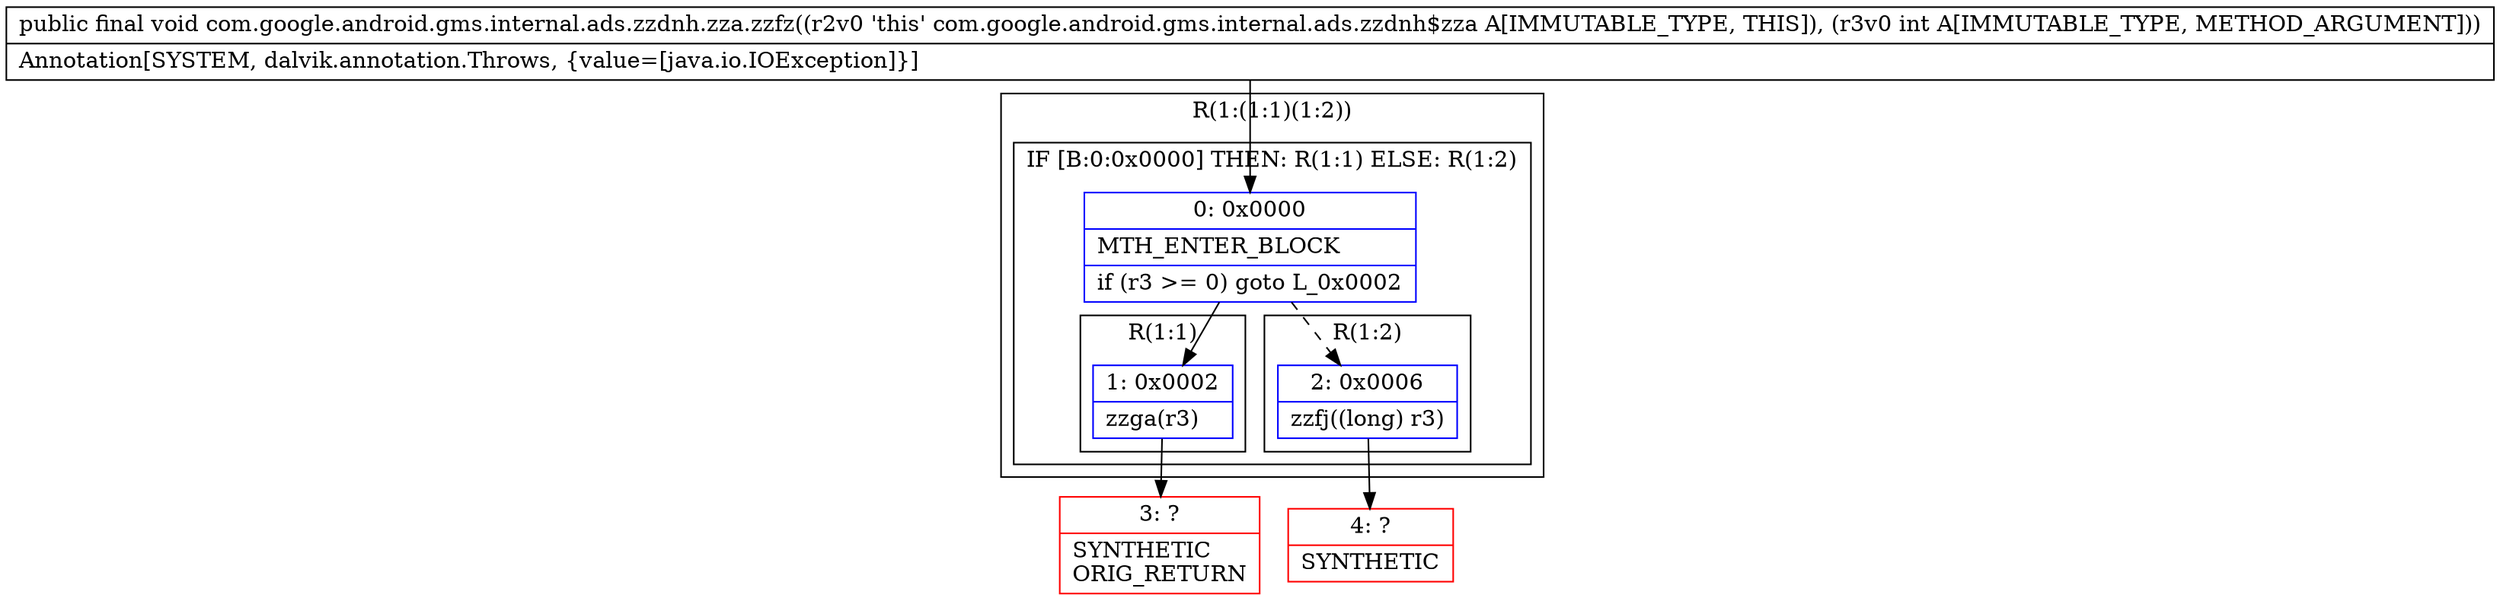digraph "CFG forcom.google.android.gms.internal.ads.zzdnh.zza.zzfz(I)V" {
subgraph cluster_Region_1239785564 {
label = "R(1:(1:1)(1:2))";
node [shape=record,color=blue];
subgraph cluster_IfRegion_1649335828 {
label = "IF [B:0:0x0000] THEN: R(1:1) ELSE: R(1:2)";
node [shape=record,color=blue];
Node_0 [shape=record,label="{0\:\ 0x0000|MTH_ENTER_BLOCK\l|if (r3 \>= 0) goto L_0x0002\l}"];
subgraph cluster_Region_1046905823 {
label = "R(1:1)";
node [shape=record,color=blue];
Node_1 [shape=record,label="{1\:\ 0x0002|zzga(r3)\l}"];
}
subgraph cluster_Region_1633735116 {
label = "R(1:2)";
node [shape=record,color=blue];
Node_2 [shape=record,label="{2\:\ 0x0006|zzfj((long) r3)\l}"];
}
}
}
Node_3 [shape=record,color=red,label="{3\:\ ?|SYNTHETIC\lORIG_RETURN\l}"];
Node_4 [shape=record,color=red,label="{4\:\ ?|SYNTHETIC\l}"];
MethodNode[shape=record,label="{public final void com.google.android.gms.internal.ads.zzdnh.zza.zzfz((r2v0 'this' com.google.android.gms.internal.ads.zzdnh$zza A[IMMUTABLE_TYPE, THIS]), (r3v0 int A[IMMUTABLE_TYPE, METHOD_ARGUMENT]))  | Annotation[SYSTEM, dalvik.annotation.Throws, \{value=[java.io.IOException]\}]\l}"];
MethodNode -> Node_0;
Node_0 -> Node_1;
Node_0 -> Node_2[style=dashed];
Node_1 -> Node_3;
Node_2 -> Node_4;
}

